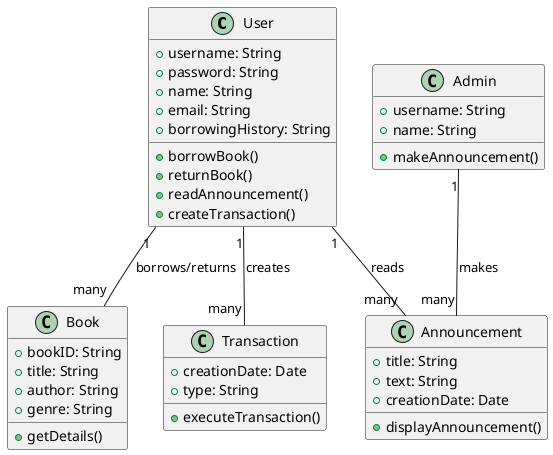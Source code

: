 @startuml
class User {
  +username: String
  +password: String
  +name: String
  +email: String
  +borrowingHistory: String
  +borrowBook()
  +returnBook()
  +readAnnouncement()
  +createTransaction()
}

class Book {
  +bookID: String
  +title: String
  +author: String
  +genre: String
  +getDetails()
}

class Transaction {
  +creationDate: Date
  +type: String
  +executeTransaction()
}

class Announcement {
  +title: String
  +text: String
  +creationDate: Date
  +displayAnnouncement()
}

class Admin {
  +username: String
  +name: String
  +makeAnnouncement()
}

User "1" -- "many" Book : borrows/returns
User "1" -- "many" Transaction : creates
User "1" -- "many" Announcement : reads
Admin "1" -- "many" Announcement : makes

@enduml
